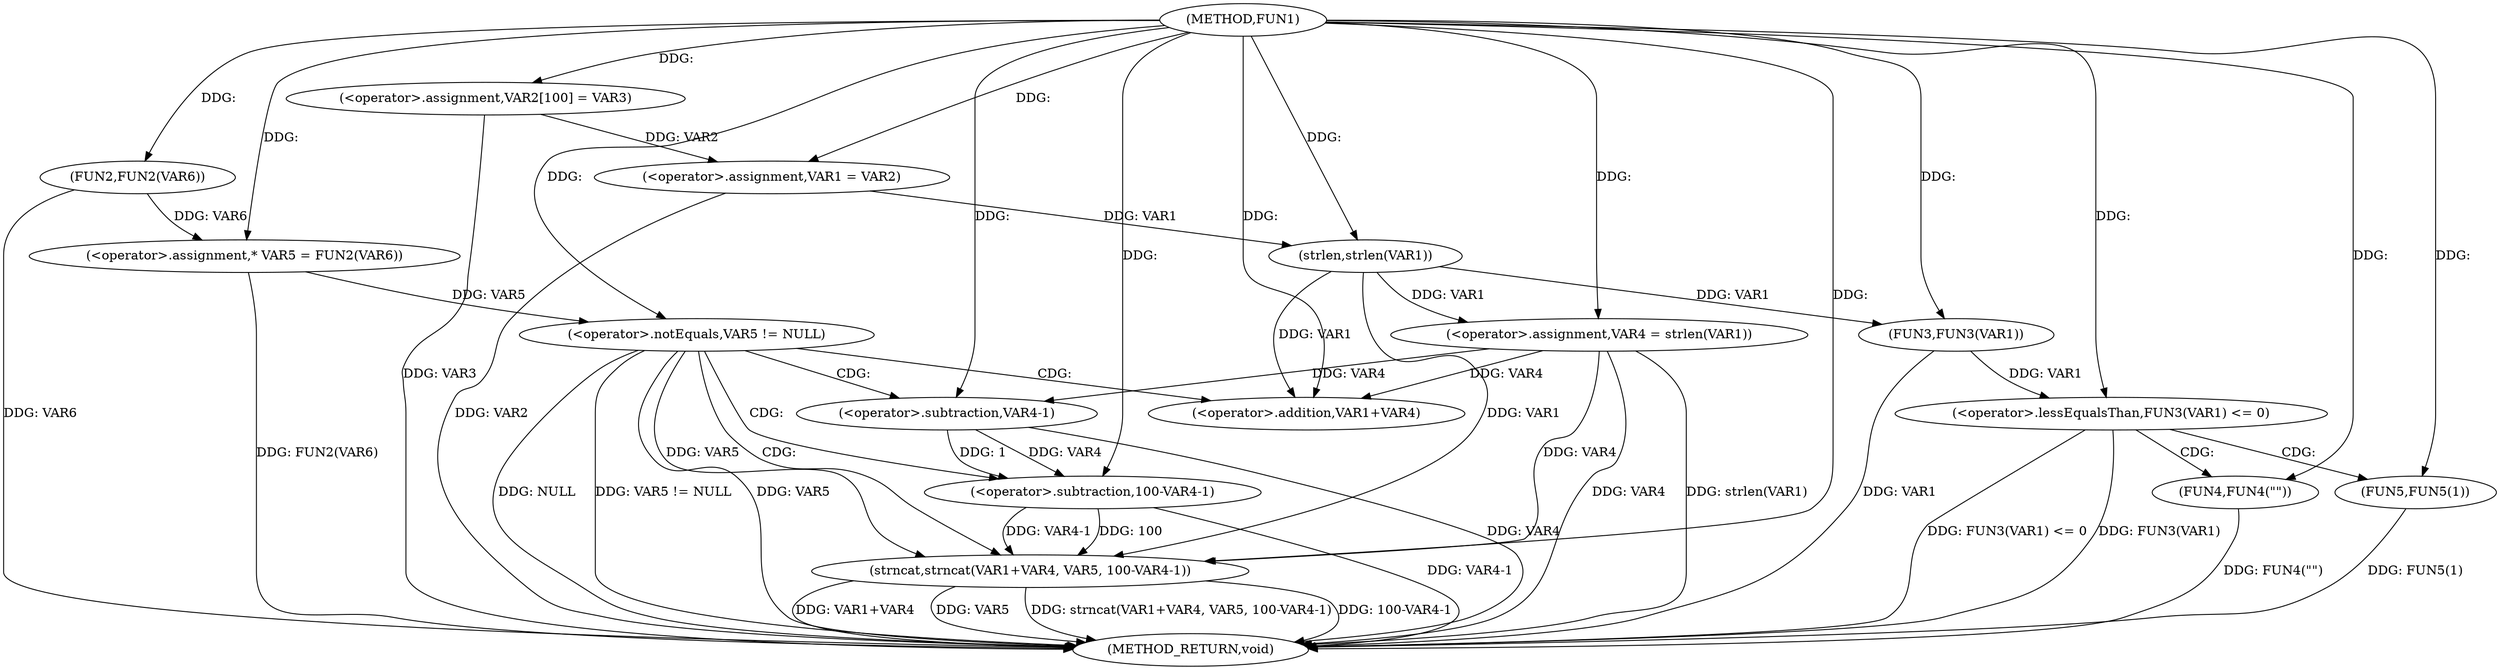 digraph FUN1 {  
"1000100" [label = "(METHOD,FUN1)" ]
"1000146" [label = "(METHOD_RETURN,void)" ]
"1000104" [label = "(<operator>.assignment,VAR2[100] = VAR3)" ]
"1000107" [label = "(<operator>.assignment,VAR1 = VAR2)" ]
"1000112" [label = "(<operator>.assignment,VAR4 = strlen(VAR1))" ]
"1000114" [label = "(strlen,strlen(VAR1))" ]
"1000117" [label = "(<operator>.assignment,* VAR5 = FUN2(VAR6))" ]
"1000119" [label = "(FUN2,FUN2(VAR6))" ]
"1000122" [label = "(<operator>.notEquals,VAR5 != NULL)" ]
"1000126" [label = "(strncat,strncat(VAR1+VAR4, VAR5, 100-VAR4-1))" ]
"1000127" [label = "(<operator>.addition,VAR1+VAR4)" ]
"1000131" [label = "(<operator>.subtraction,100-VAR4-1)" ]
"1000133" [label = "(<operator>.subtraction,VAR4-1)" ]
"1000137" [label = "(<operator>.lessEqualsThan,FUN3(VAR1) <= 0)" ]
"1000138" [label = "(FUN3,FUN3(VAR1))" ]
"1000142" [label = "(FUN4,FUN4(\"\"))" ]
"1000144" [label = "(FUN5,FUN5(1))" ]
  "1000142" -> "1000146"  [ label = "DDG: FUN4(\"\")"] 
  "1000112" -> "1000146"  [ label = "DDG: strlen(VAR1)"] 
  "1000126" -> "1000146"  [ label = "DDG: VAR1+VAR4"] 
  "1000122" -> "1000146"  [ label = "DDG: VAR5 != NULL"] 
  "1000137" -> "1000146"  [ label = "DDG: FUN3(VAR1)"] 
  "1000117" -> "1000146"  [ label = "DDG: FUN2(VAR6)"] 
  "1000126" -> "1000146"  [ label = "DDG: VAR5"] 
  "1000126" -> "1000146"  [ label = "DDG: strncat(VAR1+VAR4, VAR5, 100-VAR4-1)"] 
  "1000122" -> "1000146"  [ label = "DDG: VAR5"] 
  "1000138" -> "1000146"  [ label = "DDG: VAR1"] 
  "1000144" -> "1000146"  [ label = "DDG: FUN5(1)"] 
  "1000133" -> "1000146"  [ label = "DDG: VAR4"] 
  "1000131" -> "1000146"  [ label = "DDG: VAR4-1"] 
  "1000112" -> "1000146"  [ label = "DDG: VAR4"] 
  "1000119" -> "1000146"  [ label = "DDG: VAR6"] 
  "1000137" -> "1000146"  [ label = "DDG: FUN3(VAR1) <= 0"] 
  "1000104" -> "1000146"  [ label = "DDG: VAR3"] 
  "1000107" -> "1000146"  [ label = "DDG: VAR2"] 
  "1000126" -> "1000146"  [ label = "DDG: 100-VAR4-1"] 
  "1000122" -> "1000146"  [ label = "DDG: NULL"] 
  "1000100" -> "1000104"  [ label = "DDG: "] 
  "1000104" -> "1000107"  [ label = "DDG: VAR2"] 
  "1000100" -> "1000107"  [ label = "DDG: "] 
  "1000114" -> "1000112"  [ label = "DDG: VAR1"] 
  "1000100" -> "1000112"  [ label = "DDG: "] 
  "1000107" -> "1000114"  [ label = "DDG: VAR1"] 
  "1000100" -> "1000114"  [ label = "DDG: "] 
  "1000119" -> "1000117"  [ label = "DDG: VAR6"] 
  "1000100" -> "1000117"  [ label = "DDG: "] 
  "1000100" -> "1000119"  [ label = "DDG: "] 
  "1000117" -> "1000122"  [ label = "DDG: VAR5"] 
  "1000100" -> "1000122"  [ label = "DDG: "] 
  "1000114" -> "1000126"  [ label = "DDG: VAR1"] 
  "1000100" -> "1000126"  [ label = "DDG: "] 
  "1000112" -> "1000126"  [ label = "DDG: VAR4"] 
  "1000114" -> "1000127"  [ label = "DDG: VAR1"] 
  "1000100" -> "1000127"  [ label = "DDG: "] 
  "1000112" -> "1000127"  [ label = "DDG: VAR4"] 
  "1000122" -> "1000126"  [ label = "DDG: VAR5"] 
  "1000131" -> "1000126"  [ label = "DDG: 100"] 
  "1000131" -> "1000126"  [ label = "DDG: VAR4-1"] 
  "1000100" -> "1000131"  [ label = "DDG: "] 
  "1000133" -> "1000131"  [ label = "DDG: VAR4"] 
  "1000133" -> "1000131"  [ label = "DDG: 1"] 
  "1000100" -> "1000133"  [ label = "DDG: "] 
  "1000112" -> "1000133"  [ label = "DDG: VAR4"] 
  "1000138" -> "1000137"  [ label = "DDG: VAR1"] 
  "1000114" -> "1000138"  [ label = "DDG: VAR1"] 
  "1000100" -> "1000138"  [ label = "DDG: "] 
  "1000100" -> "1000137"  [ label = "DDG: "] 
  "1000100" -> "1000142"  [ label = "DDG: "] 
  "1000100" -> "1000144"  [ label = "DDG: "] 
  "1000122" -> "1000131"  [ label = "CDG: "] 
  "1000122" -> "1000133"  [ label = "CDG: "] 
  "1000122" -> "1000127"  [ label = "CDG: "] 
  "1000122" -> "1000126"  [ label = "CDG: "] 
  "1000137" -> "1000142"  [ label = "CDG: "] 
  "1000137" -> "1000144"  [ label = "CDG: "] 
}
